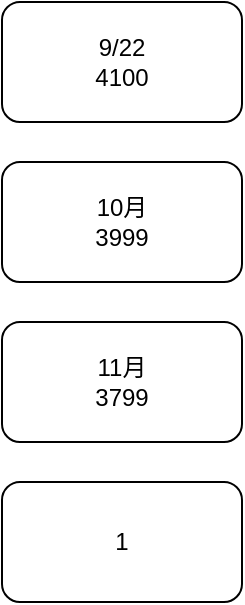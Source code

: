 <mxfile version="24.0.8" type="github">
  <diagram name="ページ1" id="sJdgqnWTwmwJeYScPq3U">
    <mxGraphModel dx="1194" dy="615" grid="1" gridSize="10" guides="1" tooltips="1" connect="1" arrows="1" fold="1" page="1" pageScale="1" pageWidth="827" pageHeight="1169" math="0" shadow="0">
      <root>
        <mxCell id="0" />
        <mxCell id="1" parent="0" />
        <mxCell id="VUumhWbg6nrtD570LS9--2" value="&lt;div&gt;9/22&lt;/div&gt;&lt;div&gt;4100&lt;/div&gt;" style="rounded=1;whiteSpace=wrap;html=1;" vertex="1" parent="1">
          <mxGeometry x="40" y="80" width="120" height="60" as="geometry" />
        </mxCell>
        <mxCell id="VUumhWbg6nrtD570LS9--3" value="&lt;div&gt;10月&lt;/div&gt;&lt;div&gt;3999&lt;/div&gt;" style="rounded=1;whiteSpace=wrap;html=1;" vertex="1" parent="1">
          <mxGeometry x="40" y="160" width="120" height="60" as="geometry" />
        </mxCell>
        <mxCell id="VUumhWbg6nrtD570LS9--4" value="&lt;div&gt;11月&lt;/div&gt;&lt;div&gt;3799&lt;/div&gt;" style="rounded=1;whiteSpace=wrap;html=1;" vertex="1" parent="1">
          <mxGeometry x="40" y="240" width="120" height="60" as="geometry" />
        </mxCell>
        <mxCell id="VUumhWbg6nrtD570LS9--6" value="&lt;div&gt;1&lt;/div&gt;" style="rounded=1;whiteSpace=wrap;html=1;" vertex="1" parent="1">
          <mxGeometry x="40" y="320" width="120" height="60" as="geometry" />
        </mxCell>
      </root>
    </mxGraphModel>
  </diagram>
</mxfile>

